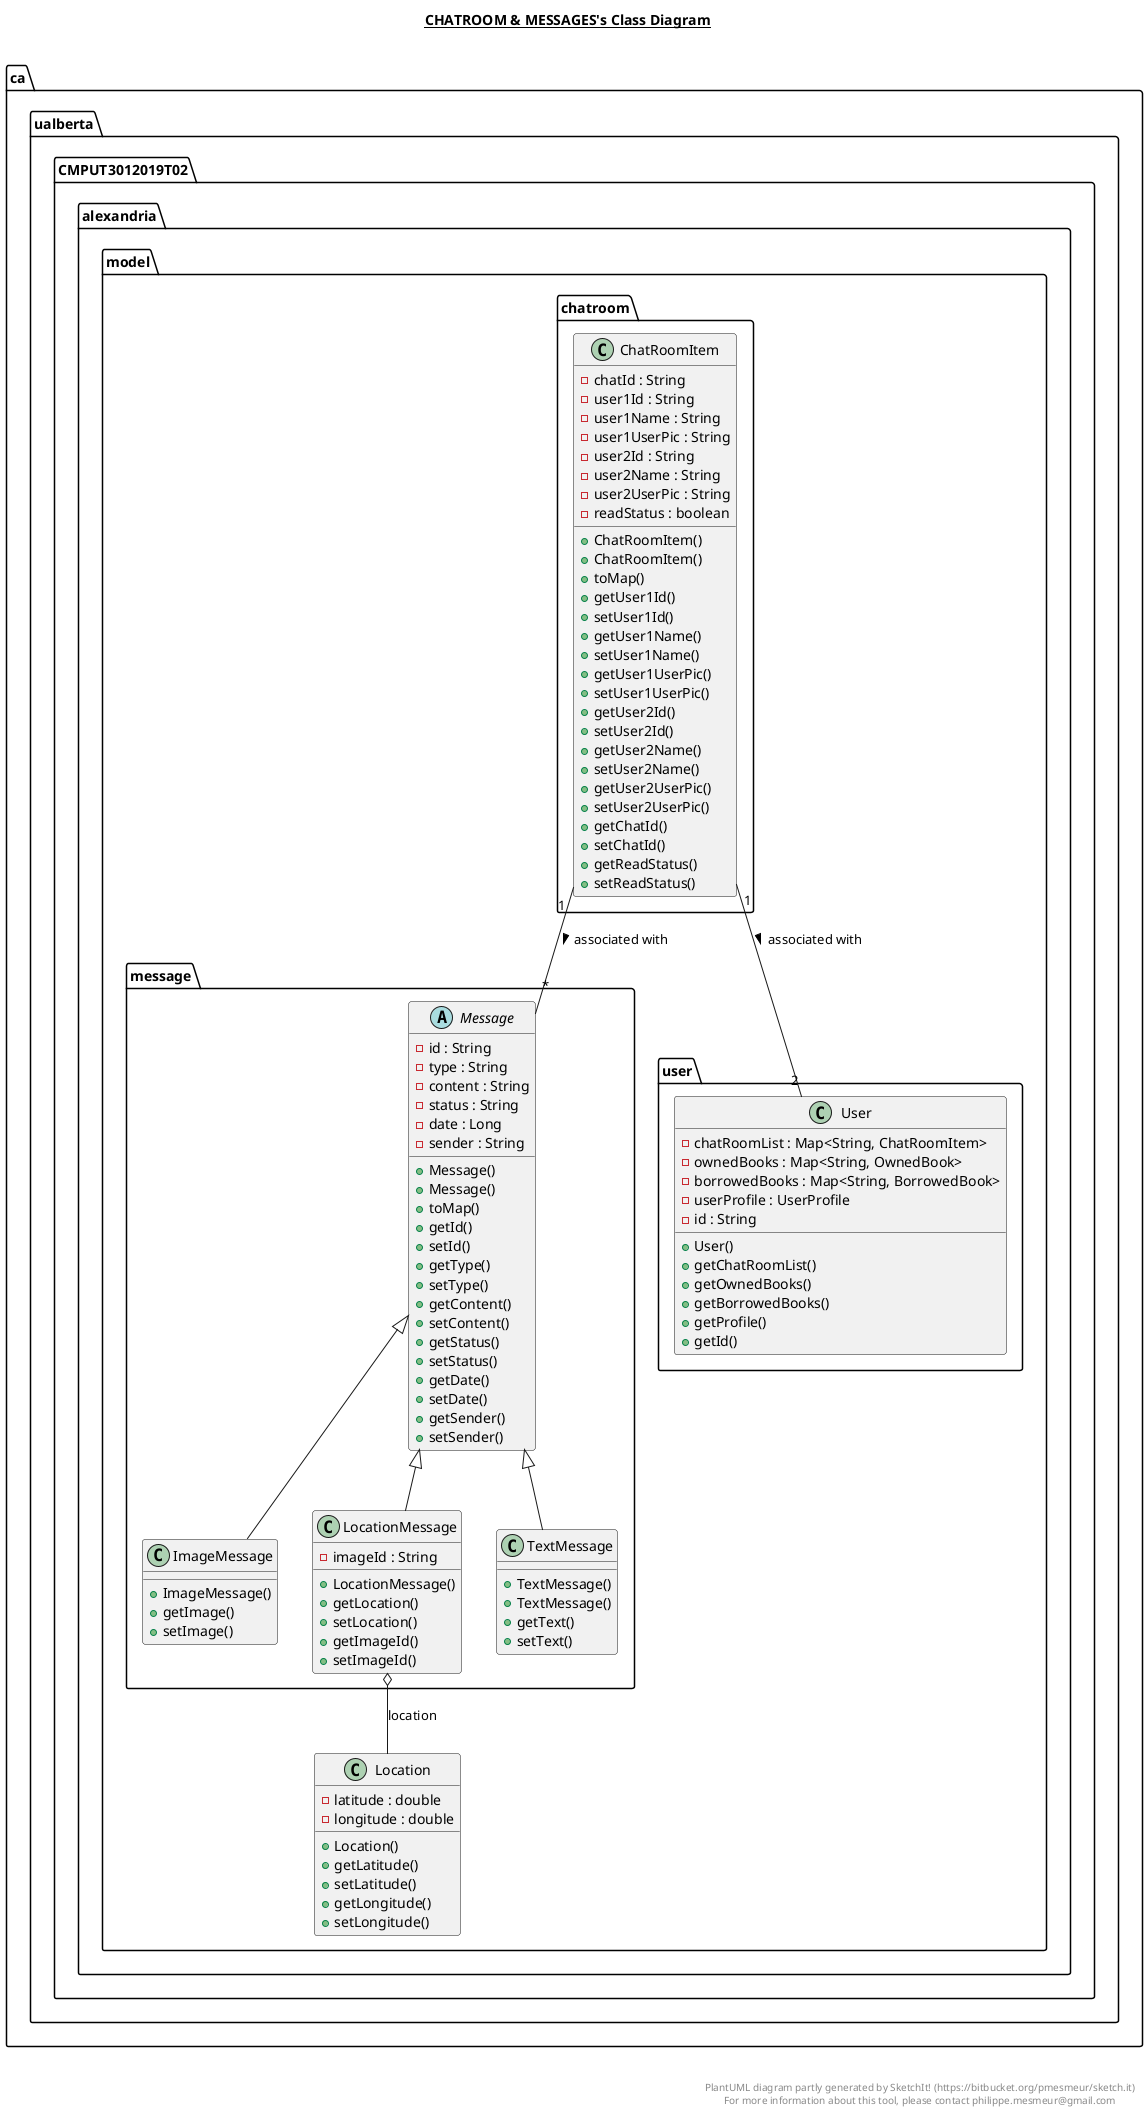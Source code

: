 @startuml

title __CHATROOM & MESSAGES's Class Diagram__\n

package ca.ualberta.CMPUT3012019T02.alexandria {
  package ca.ualberta.CMPUT3012019T02.alexandria.model {
    package ca.ualberta.CMPUT3012019T02.alexandria.model.chatroom {
      class ChatRoomItem {
        - chatId : String
        - user1Id : String
        - user1Name : String
        - user1UserPic : String
        - user2Id : String
        - user2Name : String
        - user2UserPic : String
        - readStatus : boolean
        + ChatRoomItem()
        + ChatRoomItem()
        + toMap()
        + getUser1Id()
        + setUser1Id()
        + getUser1Name()
        + setUser1Name()
        + getUser1UserPic()
        + setUser1UserPic()
        + getUser2Id()
        + setUser2Id()
        + getUser2Name()
        + setUser2Name()
        + getUser2UserPic()
        + setUser2UserPic()
        + getChatId()
        + setChatId()
        + getReadStatus()
        + setReadStatus()
      }
    }
  }
}

package ca.ualberta.CMPUT3012019T02.alexandria {
  package ca.ualberta.CMPUT3012019T02.alexandria.model {
    package ca.ualberta.CMPUT3012019T02.alexandria.model.message {
      class ImageMessage {
        + ImageMessage()
        + getImage()
        + setImage()
      }
    }
  }
}


package ca.ualberta.CMPUT3012019T02.alexandria {
  package ca.ualberta.CMPUT3012019T02.alexandria.model {
    package ca.ualberta.CMPUT3012019T02.alexandria.model.message {
      class LocationMessage {
        - imageId : String
        + LocationMessage()
        + getLocation()
        + setLocation()
        + getImageId()
        + setImageId()
      }
    }
  }
}


package ca.ualberta.CMPUT3012019T02.alexandria {
  package ca.ualberta.CMPUT3012019T02.alexandria.model {
    package ca.ualberta.CMPUT3012019T02.alexandria.model.message {
      abstract class Message {
        - id : String
        - type : String
        - content : String
        - status : String
        - date : Long
        - sender : String
        + Message()
        + Message()
        + toMap()
        + getId()
        + setId()
        + getType()
        + setType()
        + getContent()
        + setContent()
        + getStatus()
        + setStatus()
        + getDate()
        + setDate()
        + getSender()
        + setSender()
      }
    }
  }
}


package ca.ualberta.CMPUT3012019T02.alexandria {
  package ca.ualberta.CMPUT3012019T02.alexandria.model {
    package ca.ualberta.CMPUT3012019T02.alexandria.model.message {
      class TextMessage {
        + TextMessage()
        + TextMessage()
        + getText()
        + setText()
      }
    }
  }
}


package ca.ualberta.CMPUT3012019T02.alexandria {
  package ca.ualberta.CMPUT3012019T02.alexandria.model {
    class Location {
      - latitude : double
      - longitude : double
      + Location()
      + getLatitude()
      + setLatitude()
      + getLongitude()
      + setLongitude()
    }
  }
}


package ca.ualberta.CMPUT3012019T02.alexandria {
  package ca.ualberta.CMPUT3012019T02.alexandria.model {
    package ca.ualberta.CMPUT3012019T02.alexandria.model.user {
      class User {
        - chatRoomList : Map<String, ChatRoomItem>
        - ownedBooks : Map<String, OwnedBook>
        - borrowedBooks : Map<String, BorrowedBook>
        - userProfile : UserProfile
        - id : String
        + User()
        + getChatRoomList()
        + getOwnedBooks()
        + getBorrowedBooks()
        + getProfile()
        + getId()
      }
    }
  }
}

ImageMessage -up-|> Message
LocationMessage -up-|> Message
LocationMessage o-- Location : location
TextMessage -up-|> Message
ChatRoomItem "1" -- "*" Message : associated with >
ChatRoomItem "1" -- "2" User : associated with >


right footer


  PlantUML diagram partly generated by SketchIt! (https://bitbucket.org/pmesmeur/sketch.it)
  For more information about this tool, please contact philippe.mesmeur@gmail.com
endfooter

@enduml
